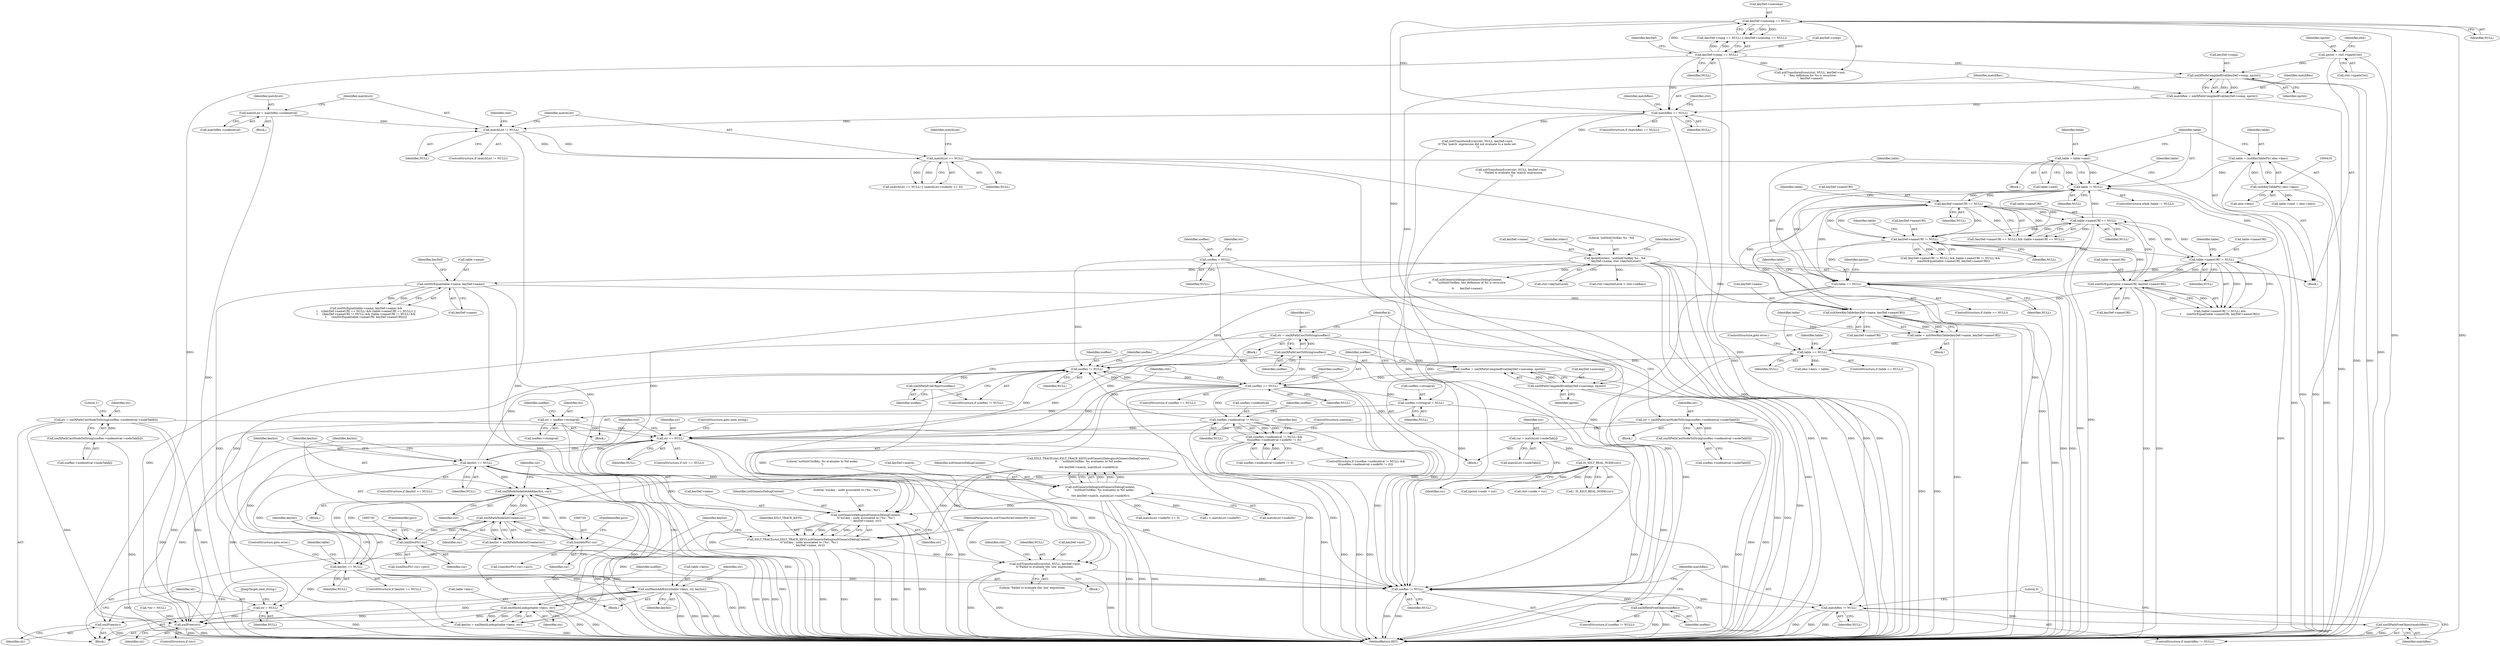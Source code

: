 digraph "0_Chrome_96dbafe288dbe2f0cc45fa3c39daf6d0c37acbab_17@pointer" {
"1000643" [label="(Call,str = xmlXPathCastToString(useRes))"];
"1000645" [label="(Call,xmlXPathCastToString(useRes))"];
"1000560" [label="(Call,useRes == NULL)"];
"1000552" [label="(Call,useRes = xmlXPathCompiledEval(keyDef->usecomp, xpctxt))"];
"1000554" [label="(Call,xmlXPathCompiledEval(keyDef->usecomp, xpctxt))"];
"1000166" [label="(Call,keyDef->usecomp == NULL)"];
"1000161" [label="(Call,keyDef->comp == NULL)"];
"1000316" [label="(Call,xmlXPathCompiledEval(keyDef->comp, xpctxt))"];
"1000214" [label="(Call,xpctxt = ctxt->xpathCtxt)"];
"1000547" [label="(Call,useRes != NULL)"];
"1000132" [label="(Call,useRes = NULL)"];
"1000676" [label="(Call,keylist == NULL)"];
"1000668" [label="(Call,keylist = xmlHashLookup(table->keys, str))"];
"1000670" [label="(Call,xmlHashLookup(table->keys, str))"];
"1000689" [label="(Call,xmlHashAddEntry(table->keys, str, keylist))"];
"1000685" [label="(Call,keylist == NULL)"];
"1000680" [label="(Call,keylist = xmlXPathNodeSetCreate(cur))"];
"1000682" [label="(Call,xmlXPathNodeSetCreate(cur))"];
"1000697" [label="(Call,xmlXPathNodeSetAdd(keylist, cur))"];
"1000719" [label="(Call,(xmlAttrPtr) cur)"];
"1000729" [label="(Call,(xmlDocPtr) cur)"];
"1000533" [label="(Call,IS_XSLT_REAL_NODE(cur))"];
"1000524" [label="(Call,cur = matchList->nodeTab[i])"];
"1000661" [label="(Call,xsltGenericDebug(xsltGenericDebugContext,\n\t\t\"xsl:key : node associated to ('%s', '%s')\n\", keyDef->name, str))"];
"1000369" [label="(Call,xsltGenericDebug(xsltGenericDebugContext,\n\t\t     \"xsltInitCtxtKey: %s evaluates to %d nodes\n\",\n\t\t\t\t keyDef->match, matchList->nodeNr))"];
"1000478" [label="(Call,xsltNewKeyTable(keyDef->name, keyDef->nameURI))"];
"1000150" [label="(Call,fprintf(stderr, \"xsltInitCtxtKey %s : %d\n\", keyDef->name, ctxt->keyInitLevel))"];
"1000427" [label="(Call,xmlStrEqual(table->name, keyDef->name))"];
"1000436" [label="(Call,keyDef->nameURI == NULL)"];
"1000458" [label="(Call,xmlStrEqual(table->nameURI, keyDef->nameURI))"];
"1000453" [label="(Call,table->nameURI != NULL)"];
"1000441" [label="(Call,table->nameURI == NULL)"];
"1000447" [label="(Call,keyDef->nameURI != NULL)"];
"1000421" [label="(Call,table != NULL)"];
"1000466" [label="(Call,table = table->next)"];
"1000413" [label="(Call,table = (xsltKeyTablePtr) idoc->keys)"];
"1000415" [label="(Call,(xsltKeyTablePtr) idoc->keys)"];
"1000404" [label="(Call,matchList == NULL)"];
"1000363" [label="(Call,matchList != NULL)"];
"1000357" [label="(Call,matchList = matchRes->nodesetval)"];
"1000322" [label="(Call,matchRes == NULL)"];
"1000314" [label="(Call,matchRes = xmlXPathCompiledEval(keyDef->comp, xpctxt))"];
"1000654" [label="(Call,str == NULL)"];
"1000606" [label="(Call,str = xmlXPathCastNodeToString(useRes->nodesetval->nodeTab[0]))"];
"1000608" [label="(Call,xmlXPathCastNodeToString(useRes->nodesetval->nodeTab[0]))"];
"1000750" [label="(Call,str = xmlXPathCastNodeToString(useRes->nodesetval->nodeTab[k]))"];
"1000752" [label="(Call,xmlXPathCastNodeToString(useRes->nodesetval->nodeTab[k]))"];
"1000631" [label="(Call,str = useRes->stringval)"];
"1000636" [label="(Call,useRes->stringval = NULL)"];
"1000643" [label="(Call,str = xmlXPathCastToString(useRes))"];
"1000586" [label="(Call,useRes->nodesetval != NULL)"];
"1000486" [label="(Call,table == NULL)"];
"1000476" [label="(Call,table = xsltNewKeyTable(keyDef->name, keyDef->nameURI))"];
"1000472" [label="(Call,table == NULL)"];
"1000550" [label="(Call,xmlXPathFreeObject(useRes))"];
"1000564" [label="(Call,xsltTransformError(ctxt, NULL, keyDef->inst,\n\t\t\"Failed to evaluate the 'use' expression.\n\"))"];
"1000811" [label="(Call,useRes != NULL)"];
"1000814" [label="(Call,xmlXPathFreeObject(useRes))"];
"1000817" [label="(Call,matchRes != NULL)"];
"1000820" [label="(Call,xmlXPathFreeObject(matchRes))"];
"1000585" [label="(Call,(useRes->nodesetval != NULL) &&\n\t\t(useRes->nodesetval->nodeNr != 0))"];
"1000808" [label="(Call,xmlFree(str))"];
"1000658" [label="(Call,XSLT_TRACE(ctxt,XSLT_TRACE_KEYS,xsltGenericDebug(xsltGenericDebugContext,\n\t\t\"xsl:key : node associated to ('%s', '%s')\n\", keyDef->name, str)))"];
"1000737" [label="(Call,xmlFree(str))"];
"1000739" [label="(Call,str = NULL)"];
"1000680" [label="(Call,keylist = xmlXPathNodeSetCreate(cur))"];
"1000426" [label="(Call,xmlStrEqual(table->name, keyDef->name) &&\n\t    (((keyDef->nameURI == NULL) && (table->nameURI == NULL)) ||\n\t     ((keyDef->nameURI != NULL) && (table->nameURI != NULL) &&\n\t      (xmlStrEqual(table->nameURI, keyDef->nameURI)))))"];
"1000443" [label="(Identifier,table)"];
"1000167" [label="(Call,keyDef->usecomp)"];
"1000436" [label="(Call,keyDef->nameURI == NULL)"];
"1000486" [label="(Call,table == NULL)"];
"1000658" [label="(Call,XSLT_TRACE(ctxt,XSLT_TRACE_KEYS,xsltGenericDebug(xsltGenericDebugContext,\n\t\t\"xsl:key : node associated to ('%s', '%s')\n\", keyDef->name, str)))"];
"1000632" [label="(Identifier,str)"];
"1000812" [label="(Identifier,useRes)"];
"1000584" [label="(ControlStructure,if ((useRes->nodesetval != NULL) &&\n\t\t(useRes->nodesetval->nodeNr != 0)))"];
"1000115" [label="(MethodParameterIn,xsltTransformContextPtr ctxt)"];
"1000631" [label="(Call,str = useRes->stringval)"];
"1000489" [label="(ControlStructure,goto error;)"];
"1000453" [label="(Call,table->nameURI != NULL)"];
"1000740" [label="(Identifier,str)"];
"1000636" [label="(Call,useRes->stringval = NULL)"];
"1000808" [label="(Call,xmlFree(str))"];
"1000570" [label="(Literal,\"Failed to evaluate the 'use' expression.\n\")"];
"1000487" [label="(Identifier,table)"];
"1000741" [label="(Identifier,NULL)"];
"1000655" [label="(Identifier,str)"];
"1000317" [label="(Call,keyDef->comp)"];
"1000532" [label="(Call,! IS_XSLT_REAL_NODE(cur))"];
"1000811" [label="(Call,useRes != NULL)"];
"1000657" [label="(ControlStructure,goto next_string;)"];
"1000738" [label="(Identifier,str)"];
"1000580" [label="(Identifier,useRes)"];
"1000742" [label="(JumpTarget,next_string:)"];
"1000427" [label="(Call,xmlStrEqual(table->name, keyDef->name))"];
"1000587" [label="(Call,useRes->nodesetval)"];
"1000656" [label="(Identifier,NULL)"];
"1000640" [label="(Identifier,NULL)"];
"1000136" [label="(Call,*str = NULL)"];
"1000357" [label="(Call,matchList = matchRes->nodesetval)"];
"1000152" [label="(Literal,\"xsltInitCtxtKey %s : %d\n\")"];
"1000490" [label="(Call,table->next = idoc->keys)"];
"1000562" [label="(Identifier,NULL)"];
"1000447" [label="(Call,keyDef->nameURI != NULL)"];
"1000160" [label="(Call,(keyDef->comp == NULL) || (keyDef->usecomp == NULL))"];
"1000586" [label="(Call,useRes->nodesetval != NULL)"];
"1000162" [label="(Call,keyDef->comp)"];
"1000646" [label="(Identifier,useRes)"];
"1000375" [label="(Call,matchList->nodeNr)"];
"1000133" [label="(Identifier,useRes)"];
"1000475" [label="(Block,)"];
"1000818" [label="(Identifier,matchRes)"];
"1000702" [label="(Identifier,cur)"];
"1000550" [label="(Call,xmlXPathFreeObject(useRes))"];
"1000358" [label="(Identifier,matchList)"];
"1000547" [label="(Call,useRes != NULL)"];
"1000687" [label="(Identifier,NULL)"];
"1000585" [label="(Call,(useRes->nodesetval != NULL) &&\n\t\t(useRes->nodesetval->nodeNr != 0))"];
"1000353" [label="(Identifier,matchRes)"];
"1000654" [label="(Call,str == NULL)"];
"1000407" [label="(Call,matchList->nodeNr <= 0)"];
"1000816" [label="(ControlStructure,if (matchRes != NULL))"];
"1000573" [label="(Identifier,ctxt)"];
"1000435" [label="(Call,(keyDef->nameURI == NULL) && (table->nameURI == NULL))"];
"1000504" [label="(Identifier,xpctxt)"];
"1000559" [label="(ControlStructure,if (useRes == NULL))"];
"1000438" [label="(Identifier,keyDef)"];
"1000644" [label="(Identifier,str)"];
"1000552" [label="(Call,useRes = xmlXPathCompiledEval(keyDef->usecomp, xpctxt))"];
"1000165" [label="(Identifier,NULL)"];
"1000356" [label="(Block,)"];
"1000821" [label="(Identifier,matchRes)"];
"1000366" [label="(Call,XSLT_TRACE(ctxt,XSLT_TRACE_KEYS,xsltGenericDebug(xsltGenericDebugContext,\n\t\t     \"xsltInitCtxtKey: %s evaluates to %d nodes\n\",\n\t\t\t\t keyDef->match, matchList->nodeNr)))"];
"1000722" [label="(FieldIdentifier,psvi)"];
"1000460" [label="(Identifier,table)"];
"1000415" [label="(Call,(xsltKeyTablePtr) idoc->keys)"];
"1000405" [label="(Identifier,matchList)"];
"1000685" [label="(Call,keylist == NULL)"];
"1000637" [label="(Call,useRes->stringval)"];
"1000750" [label="(Call,str = xmlXPathCastNodeToString(useRes->nodesetval->nodeTab[k]))"];
"1000564" [label="(Call,xsltTransformError(ctxt, NULL, keyDef->inst,\n\t\t\"Failed to evaluate the 'use' expression.\n\"))"];
"1000440" [label="(Identifier,NULL)"];
"1000118" [label="(Block,)"];
"1000609" [label="(Call,useRes->nodesetval->nodeTab[0])"];
"1000819" [label="(Identifier,NULL)"];
"1000163" [label="(Identifier,keyDef)"];
"1000598" [label="(Block,)"];
"1000824" [label="(MethodReturn,RET)"];
"1000546" [label="(ControlStructure,if (useRes != NULL))"];
"1000682" [label="(Call,xmlXPathNodeSetCreate(cur))"];
"1000371" [label="(Literal,\"xsltInitCtxtKey: %s evaluates to %d nodes\n\")"];
"1000186" [label="(Call,xsltGenericDebug(xsltGenericDebugContext,\n\t\t       \"xsltInitCtxtKey: key definition of %s is recursive\n\",\n\t\t       keyDef->name))"];
"1000458" [label="(Call,xmlStrEqual(table->nameURI, keyDef->nameURI))"];
"1000132" [label="(Call,useRes = NULL)"];
"1000690" [label="(Call,table->keys)"];
"1000814" [label="(Call,xmlXPathFreeObject(useRes))"];
"1000732" [label="(FieldIdentifier,psvi)"];
"1000813" [label="(Identifier,NULL)"];
"1000563" [label="(Block,)"];
"1000445" [label="(Identifier,NULL)"];
"1000669" [label="(Identifier,keylist)"];
"1000642" [label="(Block,)"];
"1000524" [label="(Call,cur = matchList->nodeTab[i])"];
"1000421" [label="(Call,table != NULL)"];
"1000645" [label="(Call,xmlXPathCastToString(useRes))"];
"1000455" [label="(Identifier,table)"];
"1000451" [label="(Identifier,NULL)"];
"1000468" [label="(Call,table->next)"];
"1000699" [label="(Identifier,cur)"];
"1000729" [label="(Call,(xmlDocPtr) cur)"];
"1000698" [label="(Identifier,keylist)"];
"1000215" [label="(Identifier,xpctxt)"];
"1000459" [label="(Call,table->nameURI)"];
"1000467" [label="(Identifier,table)"];
"1000214" [label="(Call,xpctxt = ctxt->xpathCtxt)"];
"1000170" [label="(Identifier,NULL)"];
"1000737" [label="(Call,xmlFree(str))"];
"1000424" [label="(Block,)"];
"1000315" [label="(Identifier,matchRes)"];
"1000694" [label="(Identifier,keylist)"];
"1000752" [label="(Call,xmlXPathCastNodeToString(useRes->nodesetval->nodeTab[k]))"];
"1000751" [label="(Identifier,str)"];
"1000548" [label="(Identifier,useRes)"];
"1000718" [label="(Call,((xmlAttrPtr) cur)->psvi)"];
"1000429" [label="(Identifier,table)"];
"1000675" [label="(ControlStructure,if (keylist == NULL))"];
"1000681" [label="(Identifier,keylist)"];
"1000561" [label="(Identifier,useRes)"];
"1000156" [label="(Call,ctxt->keyInitLevel)"];
"1000553" [label="(Identifier,useRes)"];
"1000728" [label="(Call,((xmlDocPtr) cur)->psvi)"];
"1000661" [label="(Call,xsltGenericDebug(xsltGenericDebugContext,\n\t\t\"xsl:key : node associated to ('%s', '%s')\n\", keyDef->name, str))"];
"1000428" [label="(Call,table->name)"];
"1000534" [label="(Identifier,cur)"];
"1000638" [label="(Identifier,useRes)"];
"1000417" [label="(Call,idoc->keys)"];
"1000662" [label="(Identifier,xsltGenericDebugContext)"];
"1000809" [label="(Identifier,str)"];
"1000473" [label="(Identifier,table)"];
"1000442" [label="(Call,table->nameURI)"];
"1000565" [label="(Identifier,ctxt)"];
"1000431" [label="(Call,keyDef->name)"];
"1000369" [label="(Call,xsltGenericDebug(xsltGenericDebugContext,\n\t\t     \"xsltInitCtxtKey: %s evaluates to %d nodes\n\",\n\t\t\t\t keyDef->match, matchList->nodeNr))"];
"1000134" [label="(Identifier,NULL)"];
"1000693" [label="(Identifier,str)"];
"1000516" [label="(Call,i < matchList->nodeNr)"];
"1000591" [label="(Call,useRes->nodesetval->nodeNr != 0)"];
"1000739" [label="(Call,str = NULL)"];
"1000321" [label="(ControlStructure,if (matchRes == NULL))"];
"1000479" [label="(Call,keyDef->name)"];
"1000324" [label="(Identifier,NULL)"];
"1000668" [label="(Call,keylist = xmlHashLookup(table->keys, str))"];
"1000457" [label="(Identifier,NULL)"];
"1000323" [label="(Identifier,matchRes)"];
"1000820" [label="(Call,xmlXPathFreeObject(matchRes))"];
"1000677" [label="(Identifier,keylist)"];
"1000679" [label="(Block,)"];
"1000560" [label="(Call,useRes == NULL)"];
"1000688" [label="(ControlStructure,goto error;)"];
"1000389" [label="(Call,xsltTransformError(ctxt, NULL, keyDef->inst,\n\t\t\"The 'match' expression did not evaluate to a node set.\n\"))"];
"1000485" [label="(ControlStructure,if (table == NULL))"];
"1000462" [label="(Call,keyDef->nameURI)"];
"1000653" [label="(ControlStructure,if (str == NULL))"];
"1000314" [label="(Call,matchRes = xmlXPathCompiledEval(keyDef->comp, xpctxt))"];
"1000731" [label="(Identifier,cur)"];
"1000558" [label="(Identifier,xpctxt)"];
"1000541" [label="(Call,xpctxt->node = cur)"];
"1000437" [label="(Call,keyDef->nameURI)"];
"1000683" [label="(Identifier,cur)"];
"1000422" [label="(Identifier,table)"];
"1000168" [label="(Identifier,keyDef)"];
"1000652" [label="(Block,)"];
"1000691" [label="(Identifier,table)"];
"1000372" [label="(Call,keyDef->match)"];
"1000322" [label="(Call,matchRes == NULL)"];
"1000633" [label="(Call,useRes->stringval)"];
"1000719" [label="(Call,(xmlAttrPtr) cur)"];
"1000335" [label="(Call,xsltTransformError(ctxt, NULL, keyDef->inst,\n\t    \"Failed to evaluate the 'match' expression.\n\"))"];
"1000192" [label="(Call,xsltTransformError(ctxt, NULL, keyDef->inst,\n\t    \"Key definition for %s is recursive\n\", keyDef->name))"];
"1000471" [label="(ControlStructure,if (table == NULL))"];
"1000721" [label="(Identifier,cur)"];
"1000216" [label="(Call,ctxt->xpathCtxt)"];
"1000150" [label="(Call,fprintf(stderr, \"xsltInitCtxtKey %s : %d\n\", keyDef->name, ctxt->keyInitLevel))"];
"1000678" [label="(Identifier,NULL)"];
"1000689" [label="(Call,xmlHashAddEntry(table->keys, str, keylist))"];
"1000316" [label="(Call,xmlXPathCompiledEval(keyDef->comp, xpctxt))"];
"1000327" [label="(Identifier,ctxt)"];
"1000607" [label="(Identifier,str)"];
"1000409" [label="(Identifier,matchList)"];
"1000420" [label="(ControlStructure,while (table != NULL))"];
"1000526" [label="(Call,matchList->nodeTab[i])"];
"1000606" [label="(Call,str = xmlXPathCastNodeToString(useRes->nodesetval->nodeTab[0]))"];
"1000648" [label="(Identifier,k)"];
"1000671" [label="(Call,table->keys)"];
"1000630" [label="(Block,)"];
"1000472" [label="(Call,table == NULL)"];
"1000446" [label="(Call,(keyDef->nameURI != NULL) && (table->nameURI != NULL) &&\n\t      (xmlStrEqual(table->nameURI, keyDef->nameURI)))"];
"1000697" [label="(Call,xmlXPathNodeSetAdd(keylist, cur))"];
"1000474" [label="(Identifier,NULL)"];
"1000175" [label="(Call,ctxt->keyInitLevel > ctxt->nbKeys)"];
"1000659" [label="(Identifier,ctxt)"];
"1000482" [label="(Call,keyDef->nameURI)"];
"1000466" [label="(Call,table = table->next)"];
"1000406" [label="(Identifier,NULL)"];
"1000365" [label="(Identifier,NULL)"];
"1000153" [label="(Call,keyDef->name)"];
"1000533" [label="(Call,IS_XSLT_REAL_NODE(cur))"];
"1000221" [label="(Identifier,idoc)"];
"1000549" [label="(Identifier,NULL)"];
"1000414" [label="(Identifier,table)"];
"1000492" [label="(Identifier,table)"];
"1000161" [label="(Call,keyDef->comp == NULL)"];
"1000594" [label="(Identifier,useRes)"];
"1000523" [label="(Block,)"];
"1000696" [label="(Block,)"];
"1000810" [label="(ControlStructure,if (useRes != NULL))"];
"1000600" [label="(Identifier,len)"];
"1000370" [label="(Identifier,xsltGenericDebugContext)"];
"1000590" [label="(Identifier,NULL)"];
"1000670" [label="(Call,xmlHashLookup(table->keys, str))"];
"1000667" [label="(Identifier,str)"];
"1000476" [label="(Call,table = xsltNewKeyTable(keyDef->name, keyDef->nameURI))"];
"1000477" [label="(Identifier,table)"];
"1000674" [label="(Identifier,str)"];
"1000413" [label="(Call,table = (xsltKeyTablePtr) idoc->keys)"];
"1000676" [label="(Call,keylist == NULL)"];
"1000137" [label="(Identifier,str)"];
"1000663" [label="(Literal,\"xsl:key : node associated to ('%s', '%s')\n\")"];
"1000651" [label="(Literal,1)"];
"1000441" [label="(Call,table->nameURI == NULL)"];
"1000806" [label="(ControlStructure,if (str))"];
"1000423" [label="(Identifier,NULL)"];
"1000404" [label="(Call,matchList == NULL)"];
"1000608" [label="(Call,xmlXPathCastNodeToString(useRes->nodesetval->nodeTab[0]))"];
"1000454" [label="(Call,table->nameURI)"];
"1000166" [label="(Call,keyDef->usecomp == NULL)"];
"1000551" [label="(Identifier,useRes)"];
"1000536" [label="(Call,ctxt->node = cur)"];
"1000151" [label="(Identifier,stderr)"];
"1000664" [label="(Call,keyDef->name)"];
"1000566" [label="(Identifier,NULL)"];
"1000367" [label="(Identifier,ctxt)"];
"1000567" [label="(Call,keyDef->inst)"];
"1000488" [label="(Identifier,NULL)"];
"1000643" [label="(Call,str = xmlXPathCastToString(useRes))"];
"1000497" [label="(Call,idoc->keys = table)"];
"1000448" [label="(Call,keyDef->nameURI)"];
"1000618" [label="(ControlStructure,continue;)"];
"1000815" [label="(Identifier,useRes)"];
"1000452" [label="(Call,(table->nameURI != NULL) &&\n\t      (xmlStrEqual(table->nameURI, keyDef->nameURI)))"];
"1000403" [label="(Call,(matchList == NULL) || (matchList->nodeNr <= 0))"];
"1000364" [label="(Identifier,matchList)"];
"1000320" [label="(Identifier,xpctxt)"];
"1000478" [label="(Call,xsltNewKeyTable(keyDef->name, keyDef->nameURI))"];
"1000686" [label="(Identifier,keylist)"];
"1000753" [label="(Call,useRes->nodesetval->nodeTab[k])"];
"1000525" [label="(Identifier,cur)"];
"1000362" [label="(ControlStructure,if (matchList != NULL))"];
"1000359" [label="(Call,matchRes->nodesetval)"];
"1000817" [label="(Call,matchRes != NULL)"];
"1000823" [label="(Literal,0)"];
"1000555" [label="(Call,keyDef->usecomp)"];
"1000363" [label="(Call,matchList != NULL)"];
"1000660" [label="(Identifier,XSLT_TRACE_KEYS)"];
"1000684" [label="(ControlStructure,if (keylist == NULL))"];
"1000554" [label="(Call,xmlXPathCompiledEval(keyDef->usecomp, xpctxt))"];
"1000643" -> "1000642"  [label="AST: "];
"1000643" -> "1000645"  [label="CFG: "];
"1000644" -> "1000643"  [label="AST: "];
"1000645" -> "1000643"  [label="AST: "];
"1000648" -> "1000643"  [label="CFG: "];
"1000643" -> "1000824"  [label="DDG: "];
"1000643" -> "1000824"  [label="DDG: "];
"1000645" -> "1000643"  [label="DDG: "];
"1000643" -> "1000654"  [label="DDG: "];
"1000643" -> "1000808"  [label="DDG: "];
"1000645" -> "1000646"  [label="CFG: "];
"1000646" -> "1000645"  [label="AST: "];
"1000645" -> "1000547"  [label="DDG: "];
"1000560" -> "1000645"  [label="DDG: "];
"1000645" -> "1000811"  [label="DDG: "];
"1000560" -> "1000559"  [label="AST: "];
"1000560" -> "1000562"  [label="CFG: "];
"1000561" -> "1000560"  [label="AST: "];
"1000562" -> "1000560"  [label="AST: "];
"1000565" -> "1000560"  [label="CFG: "];
"1000580" -> "1000560"  [label="CFG: "];
"1000560" -> "1000824"  [label="DDG: "];
"1000560" -> "1000547"  [label="DDG: "];
"1000560" -> "1000547"  [label="DDG: "];
"1000552" -> "1000560"  [label="DDG: "];
"1000547" -> "1000560"  [label="DDG: "];
"1000560" -> "1000564"  [label="DDG: "];
"1000560" -> "1000586"  [label="DDG: "];
"1000560" -> "1000636"  [label="DDG: "];
"1000560" -> "1000654"  [label="DDG: "];
"1000560" -> "1000811"  [label="DDG: "];
"1000560" -> "1000811"  [label="DDG: "];
"1000552" -> "1000523"  [label="AST: "];
"1000552" -> "1000554"  [label="CFG: "];
"1000553" -> "1000552"  [label="AST: "];
"1000554" -> "1000552"  [label="AST: "];
"1000561" -> "1000552"  [label="CFG: "];
"1000552" -> "1000824"  [label="DDG: "];
"1000554" -> "1000552"  [label="DDG: "];
"1000554" -> "1000552"  [label="DDG: "];
"1000554" -> "1000558"  [label="CFG: "];
"1000555" -> "1000554"  [label="AST: "];
"1000558" -> "1000554"  [label="AST: "];
"1000554" -> "1000824"  [label="DDG: "];
"1000554" -> "1000824"  [label="DDG: "];
"1000166" -> "1000554"  [label="DDG: "];
"1000316" -> "1000554"  [label="DDG: "];
"1000166" -> "1000160"  [label="AST: "];
"1000166" -> "1000170"  [label="CFG: "];
"1000167" -> "1000166"  [label="AST: "];
"1000170" -> "1000166"  [label="AST: "];
"1000160" -> "1000166"  [label="CFG: "];
"1000166" -> "1000824"  [label="DDG: "];
"1000166" -> "1000824"  [label="DDG: "];
"1000166" -> "1000160"  [label="DDG: "];
"1000166" -> "1000160"  [label="DDG: "];
"1000161" -> "1000166"  [label="DDG: "];
"1000166" -> "1000192"  [label="DDG: "];
"1000166" -> "1000322"  [label="DDG: "];
"1000161" -> "1000160"  [label="AST: "];
"1000161" -> "1000165"  [label="CFG: "];
"1000162" -> "1000161"  [label="AST: "];
"1000165" -> "1000161"  [label="AST: "];
"1000168" -> "1000161"  [label="CFG: "];
"1000160" -> "1000161"  [label="CFG: "];
"1000161" -> "1000824"  [label="DDG: "];
"1000161" -> "1000824"  [label="DDG: "];
"1000161" -> "1000160"  [label="DDG: "];
"1000161" -> "1000160"  [label="DDG: "];
"1000161" -> "1000192"  [label="DDG: "];
"1000161" -> "1000316"  [label="DDG: "];
"1000161" -> "1000322"  [label="DDG: "];
"1000316" -> "1000314"  [label="AST: "];
"1000316" -> "1000320"  [label="CFG: "];
"1000317" -> "1000316"  [label="AST: "];
"1000320" -> "1000316"  [label="AST: "];
"1000314" -> "1000316"  [label="CFG: "];
"1000316" -> "1000824"  [label="DDG: "];
"1000316" -> "1000824"  [label="DDG: "];
"1000316" -> "1000314"  [label="DDG: "];
"1000316" -> "1000314"  [label="DDG: "];
"1000214" -> "1000316"  [label="DDG: "];
"1000214" -> "1000118"  [label="AST: "];
"1000214" -> "1000216"  [label="CFG: "];
"1000215" -> "1000214"  [label="AST: "];
"1000216" -> "1000214"  [label="AST: "];
"1000221" -> "1000214"  [label="CFG: "];
"1000214" -> "1000824"  [label="DDG: "];
"1000547" -> "1000546"  [label="AST: "];
"1000547" -> "1000549"  [label="CFG: "];
"1000548" -> "1000547"  [label="AST: "];
"1000549" -> "1000547"  [label="AST: "];
"1000551" -> "1000547"  [label="CFG: "];
"1000553" -> "1000547"  [label="CFG: "];
"1000132" -> "1000547"  [label="DDG: "];
"1000676" -> "1000547"  [label="DDG: "];
"1000654" -> "1000547"  [label="DDG: "];
"1000586" -> "1000547"  [label="DDG: "];
"1000486" -> "1000547"  [label="DDG: "];
"1000472" -> "1000547"  [label="DDG: "];
"1000685" -> "1000547"  [label="DDG: "];
"1000547" -> "1000550"  [label="DDG: "];
"1000132" -> "1000118"  [label="AST: "];
"1000132" -> "1000134"  [label="CFG: "];
"1000133" -> "1000132"  [label="AST: "];
"1000134" -> "1000132"  [label="AST: "];
"1000137" -> "1000132"  [label="CFG: "];
"1000132" -> "1000824"  [label="DDG: "];
"1000132" -> "1000811"  [label="DDG: "];
"1000676" -> "1000675"  [label="AST: "];
"1000676" -> "1000678"  [label="CFG: "];
"1000677" -> "1000676"  [label="AST: "];
"1000678" -> "1000676"  [label="AST: "];
"1000681" -> "1000676"  [label="CFG: "];
"1000698" -> "1000676"  [label="CFG: "];
"1000676" -> "1000824"  [label="DDG: "];
"1000676" -> "1000654"  [label="DDG: "];
"1000668" -> "1000676"  [label="DDG: "];
"1000654" -> "1000676"  [label="DDG: "];
"1000676" -> "1000685"  [label="DDG: "];
"1000676" -> "1000697"  [label="DDG: "];
"1000676" -> "1000739"  [label="DDG: "];
"1000676" -> "1000811"  [label="DDG: "];
"1000668" -> "1000652"  [label="AST: "];
"1000668" -> "1000670"  [label="CFG: "];
"1000669" -> "1000668"  [label="AST: "];
"1000670" -> "1000668"  [label="AST: "];
"1000677" -> "1000668"  [label="CFG: "];
"1000668" -> "1000824"  [label="DDG: "];
"1000670" -> "1000668"  [label="DDG: "];
"1000670" -> "1000668"  [label="DDG: "];
"1000670" -> "1000674"  [label="CFG: "];
"1000671" -> "1000670"  [label="AST: "];
"1000674" -> "1000670"  [label="AST: "];
"1000670" -> "1000824"  [label="DDG: "];
"1000670" -> "1000824"  [label="DDG: "];
"1000689" -> "1000670"  [label="DDG: "];
"1000661" -> "1000670"  [label="DDG: "];
"1000670" -> "1000689"  [label="DDG: "];
"1000670" -> "1000689"  [label="DDG: "];
"1000670" -> "1000737"  [label="DDG: "];
"1000670" -> "1000808"  [label="DDG: "];
"1000689" -> "1000679"  [label="AST: "];
"1000689" -> "1000694"  [label="CFG: "];
"1000690" -> "1000689"  [label="AST: "];
"1000693" -> "1000689"  [label="AST: "];
"1000694" -> "1000689"  [label="AST: "];
"1000702" -> "1000689"  [label="CFG: "];
"1000689" -> "1000824"  [label="DDG: "];
"1000689" -> "1000824"  [label="DDG: "];
"1000689" -> "1000824"  [label="DDG: "];
"1000689" -> "1000824"  [label="DDG: "];
"1000685" -> "1000689"  [label="DDG: "];
"1000689" -> "1000737"  [label="DDG: "];
"1000689" -> "1000808"  [label="DDG: "];
"1000685" -> "1000684"  [label="AST: "];
"1000685" -> "1000687"  [label="CFG: "];
"1000686" -> "1000685"  [label="AST: "];
"1000687" -> "1000685"  [label="AST: "];
"1000688" -> "1000685"  [label="CFG: "];
"1000691" -> "1000685"  [label="CFG: "];
"1000685" -> "1000824"  [label="DDG: "];
"1000685" -> "1000824"  [label="DDG: "];
"1000685" -> "1000654"  [label="DDG: "];
"1000680" -> "1000685"  [label="DDG: "];
"1000685" -> "1000739"  [label="DDG: "];
"1000685" -> "1000811"  [label="DDG: "];
"1000680" -> "1000679"  [label="AST: "];
"1000680" -> "1000682"  [label="CFG: "];
"1000681" -> "1000680"  [label="AST: "];
"1000682" -> "1000680"  [label="AST: "];
"1000686" -> "1000680"  [label="CFG: "];
"1000680" -> "1000824"  [label="DDG: "];
"1000682" -> "1000680"  [label="DDG: "];
"1000682" -> "1000683"  [label="CFG: "];
"1000683" -> "1000682"  [label="AST: "];
"1000682" -> "1000824"  [label="DDG: "];
"1000697" -> "1000682"  [label="DDG: "];
"1000719" -> "1000682"  [label="DDG: "];
"1000729" -> "1000682"  [label="DDG: "];
"1000533" -> "1000682"  [label="DDG: "];
"1000682" -> "1000697"  [label="DDG: "];
"1000682" -> "1000719"  [label="DDG: "];
"1000682" -> "1000729"  [label="DDG: "];
"1000697" -> "1000696"  [label="AST: "];
"1000697" -> "1000699"  [label="CFG: "];
"1000698" -> "1000697"  [label="AST: "];
"1000699" -> "1000697"  [label="AST: "];
"1000702" -> "1000697"  [label="CFG: "];
"1000697" -> "1000824"  [label="DDG: "];
"1000697" -> "1000824"  [label="DDG: "];
"1000697" -> "1000824"  [label="DDG: "];
"1000719" -> "1000697"  [label="DDG: "];
"1000729" -> "1000697"  [label="DDG: "];
"1000533" -> "1000697"  [label="DDG: "];
"1000697" -> "1000719"  [label="DDG: "];
"1000697" -> "1000729"  [label="DDG: "];
"1000719" -> "1000718"  [label="AST: "];
"1000719" -> "1000721"  [label="CFG: "];
"1000720" -> "1000719"  [label="AST: "];
"1000721" -> "1000719"  [label="AST: "];
"1000722" -> "1000719"  [label="CFG: "];
"1000719" -> "1000824"  [label="DDG: "];
"1000729" -> "1000728"  [label="AST: "];
"1000729" -> "1000731"  [label="CFG: "];
"1000730" -> "1000729"  [label="AST: "];
"1000731" -> "1000729"  [label="AST: "];
"1000732" -> "1000729"  [label="CFG: "];
"1000729" -> "1000824"  [label="DDG: "];
"1000533" -> "1000532"  [label="AST: "];
"1000533" -> "1000534"  [label="CFG: "];
"1000534" -> "1000533"  [label="AST: "];
"1000532" -> "1000533"  [label="CFG: "];
"1000533" -> "1000824"  [label="DDG: "];
"1000533" -> "1000532"  [label="DDG: "];
"1000524" -> "1000533"  [label="DDG: "];
"1000533" -> "1000536"  [label="DDG: "];
"1000533" -> "1000541"  [label="DDG: "];
"1000524" -> "1000523"  [label="AST: "];
"1000524" -> "1000526"  [label="CFG: "];
"1000525" -> "1000524"  [label="AST: "];
"1000526" -> "1000524"  [label="AST: "];
"1000534" -> "1000524"  [label="CFG: "];
"1000524" -> "1000824"  [label="DDG: "];
"1000661" -> "1000658"  [label="AST: "];
"1000661" -> "1000667"  [label="CFG: "];
"1000662" -> "1000661"  [label="AST: "];
"1000663" -> "1000661"  [label="AST: "];
"1000664" -> "1000661"  [label="AST: "];
"1000667" -> "1000661"  [label="AST: "];
"1000658" -> "1000661"  [label="CFG: "];
"1000661" -> "1000824"  [label="DDG: "];
"1000661" -> "1000824"  [label="DDG: "];
"1000661" -> "1000658"  [label="DDG: "];
"1000661" -> "1000658"  [label="DDG: "];
"1000661" -> "1000658"  [label="DDG: "];
"1000661" -> "1000658"  [label="DDG: "];
"1000369" -> "1000661"  [label="DDG: "];
"1000478" -> "1000661"  [label="DDG: "];
"1000150" -> "1000661"  [label="DDG: "];
"1000427" -> "1000661"  [label="DDG: "];
"1000654" -> "1000661"  [label="DDG: "];
"1000369" -> "1000366"  [label="AST: "];
"1000369" -> "1000375"  [label="CFG: "];
"1000370" -> "1000369"  [label="AST: "];
"1000371" -> "1000369"  [label="AST: "];
"1000372" -> "1000369"  [label="AST: "];
"1000375" -> "1000369"  [label="AST: "];
"1000366" -> "1000369"  [label="CFG: "];
"1000369" -> "1000824"  [label="DDG: "];
"1000369" -> "1000824"  [label="DDG: "];
"1000369" -> "1000824"  [label="DDG: "];
"1000369" -> "1000366"  [label="DDG: "];
"1000369" -> "1000366"  [label="DDG: "];
"1000369" -> "1000366"  [label="DDG: "];
"1000369" -> "1000366"  [label="DDG: "];
"1000369" -> "1000407"  [label="DDG: "];
"1000369" -> "1000516"  [label="DDG: "];
"1000478" -> "1000476"  [label="AST: "];
"1000478" -> "1000482"  [label="CFG: "];
"1000479" -> "1000478"  [label="AST: "];
"1000482" -> "1000478"  [label="AST: "];
"1000476" -> "1000478"  [label="CFG: "];
"1000478" -> "1000824"  [label="DDG: "];
"1000478" -> "1000824"  [label="DDG: "];
"1000478" -> "1000476"  [label="DDG: "];
"1000478" -> "1000476"  [label="DDG: "];
"1000150" -> "1000478"  [label="DDG: "];
"1000427" -> "1000478"  [label="DDG: "];
"1000436" -> "1000478"  [label="DDG: "];
"1000458" -> "1000478"  [label="DDG: "];
"1000447" -> "1000478"  [label="DDG: "];
"1000150" -> "1000118"  [label="AST: "];
"1000150" -> "1000156"  [label="CFG: "];
"1000151" -> "1000150"  [label="AST: "];
"1000152" -> "1000150"  [label="AST: "];
"1000153" -> "1000150"  [label="AST: "];
"1000156" -> "1000150"  [label="AST: "];
"1000163" -> "1000150"  [label="CFG: "];
"1000150" -> "1000824"  [label="DDG: "];
"1000150" -> "1000824"  [label="DDG: "];
"1000150" -> "1000824"  [label="DDG: "];
"1000150" -> "1000824"  [label="DDG: "];
"1000150" -> "1000175"  [label="DDG: "];
"1000150" -> "1000186"  [label="DDG: "];
"1000150" -> "1000427"  [label="DDG: "];
"1000427" -> "1000426"  [label="AST: "];
"1000427" -> "1000431"  [label="CFG: "];
"1000428" -> "1000427"  [label="AST: "];
"1000431" -> "1000427"  [label="AST: "];
"1000438" -> "1000427"  [label="CFG: "];
"1000426" -> "1000427"  [label="CFG: "];
"1000427" -> "1000824"  [label="DDG: "];
"1000427" -> "1000824"  [label="DDG: "];
"1000427" -> "1000426"  [label="DDG: "];
"1000427" -> "1000426"  [label="DDG: "];
"1000436" -> "1000435"  [label="AST: "];
"1000436" -> "1000440"  [label="CFG: "];
"1000437" -> "1000436"  [label="AST: "];
"1000440" -> "1000436"  [label="AST: "];
"1000443" -> "1000436"  [label="CFG: "];
"1000435" -> "1000436"  [label="CFG: "];
"1000436" -> "1000824"  [label="DDG: "];
"1000436" -> "1000421"  [label="DDG: "];
"1000436" -> "1000435"  [label="DDG: "];
"1000436" -> "1000435"  [label="DDG: "];
"1000458" -> "1000436"  [label="DDG: "];
"1000447" -> "1000436"  [label="DDG: "];
"1000421" -> "1000436"  [label="DDG: "];
"1000436" -> "1000441"  [label="DDG: "];
"1000436" -> "1000447"  [label="DDG: "];
"1000436" -> "1000447"  [label="DDG: "];
"1000436" -> "1000472"  [label="DDG: "];
"1000458" -> "1000452"  [label="AST: "];
"1000458" -> "1000462"  [label="CFG: "];
"1000459" -> "1000458"  [label="AST: "];
"1000462" -> "1000458"  [label="AST: "];
"1000452" -> "1000458"  [label="CFG: "];
"1000458" -> "1000824"  [label="DDG: "];
"1000458" -> "1000824"  [label="DDG: "];
"1000458" -> "1000441"  [label="DDG: "];
"1000458" -> "1000453"  [label="DDG: "];
"1000458" -> "1000452"  [label="DDG: "];
"1000458" -> "1000452"  [label="DDG: "];
"1000453" -> "1000458"  [label="DDG: "];
"1000447" -> "1000458"  [label="DDG: "];
"1000453" -> "1000452"  [label="AST: "];
"1000453" -> "1000457"  [label="CFG: "];
"1000454" -> "1000453"  [label="AST: "];
"1000457" -> "1000453"  [label="AST: "];
"1000460" -> "1000453"  [label="CFG: "];
"1000452" -> "1000453"  [label="CFG: "];
"1000453" -> "1000824"  [label="DDG: "];
"1000453" -> "1000421"  [label="DDG: "];
"1000453" -> "1000441"  [label="DDG: "];
"1000453" -> "1000452"  [label="DDG: "];
"1000453" -> "1000452"  [label="DDG: "];
"1000441" -> "1000453"  [label="DDG: "];
"1000447" -> "1000453"  [label="DDG: "];
"1000453" -> "1000472"  [label="DDG: "];
"1000441" -> "1000435"  [label="AST: "];
"1000441" -> "1000445"  [label="CFG: "];
"1000442" -> "1000441"  [label="AST: "];
"1000445" -> "1000441"  [label="AST: "];
"1000435" -> "1000441"  [label="CFG: "];
"1000441" -> "1000824"  [label="DDG: "];
"1000441" -> "1000421"  [label="DDG: "];
"1000441" -> "1000435"  [label="DDG: "];
"1000441" -> "1000435"  [label="DDG: "];
"1000441" -> "1000447"  [label="DDG: "];
"1000441" -> "1000472"  [label="DDG: "];
"1000447" -> "1000446"  [label="AST: "];
"1000447" -> "1000451"  [label="CFG: "];
"1000448" -> "1000447"  [label="AST: "];
"1000451" -> "1000447"  [label="AST: "];
"1000455" -> "1000447"  [label="CFG: "];
"1000446" -> "1000447"  [label="CFG: "];
"1000447" -> "1000824"  [label="DDG: "];
"1000447" -> "1000421"  [label="DDG: "];
"1000447" -> "1000446"  [label="DDG: "];
"1000447" -> "1000446"  [label="DDG: "];
"1000447" -> "1000472"  [label="DDG: "];
"1000421" -> "1000420"  [label="AST: "];
"1000421" -> "1000423"  [label="CFG: "];
"1000422" -> "1000421"  [label="AST: "];
"1000423" -> "1000421"  [label="AST: "];
"1000429" -> "1000421"  [label="CFG: "];
"1000473" -> "1000421"  [label="CFG: "];
"1000421" -> "1000824"  [label="DDG: "];
"1000466" -> "1000421"  [label="DDG: "];
"1000413" -> "1000421"  [label="DDG: "];
"1000404" -> "1000421"  [label="DDG: "];
"1000421" -> "1000472"  [label="DDG: "];
"1000421" -> "1000472"  [label="DDG: "];
"1000466" -> "1000424"  [label="AST: "];
"1000466" -> "1000468"  [label="CFG: "];
"1000467" -> "1000466"  [label="AST: "];
"1000468" -> "1000466"  [label="AST: "];
"1000422" -> "1000466"  [label="CFG: "];
"1000466" -> "1000824"  [label="DDG: "];
"1000413" -> "1000118"  [label="AST: "];
"1000413" -> "1000415"  [label="CFG: "];
"1000414" -> "1000413"  [label="AST: "];
"1000415" -> "1000413"  [label="AST: "];
"1000422" -> "1000413"  [label="CFG: "];
"1000413" -> "1000824"  [label="DDG: "];
"1000415" -> "1000413"  [label="DDG: "];
"1000415" -> "1000417"  [label="CFG: "];
"1000416" -> "1000415"  [label="AST: "];
"1000417" -> "1000415"  [label="AST: "];
"1000415" -> "1000824"  [label="DDG: "];
"1000415" -> "1000490"  [label="DDG: "];
"1000404" -> "1000403"  [label="AST: "];
"1000404" -> "1000406"  [label="CFG: "];
"1000405" -> "1000404"  [label="AST: "];
"1000406" -> "1000404"  [label="AST: "];
"1000409" -> "1000404"  [label="CFG: "];
"1000403" -> "1000404"  [label="CFG: "];
"1000404" -> "1000824"  [label="DDG: "];
"1000404" -> "1000403"  [label="DDG: "];
"1000404" -> "1000403"  [label="DDG: "];
"1000363" -> "1000404"  [label="DDG: "];
"1000363" -> "1000404"  [label="DDG: "];
"1000404" -> "1000811"  [label="DDG: "];
"1000363" -> "1000362"  [label="AST: "];
"1000363" -> "1000365"  [label="CFG: "];
"1000364" -> "1000363"  [label="AST: "];
"1000365" -> "1000363"  [label="AST: "];
"1000367" -> "1000363"  [label="CFG: "];
"1000405" -> "1000363"  [label="CFG: "];
"1000363" -> "1000824"  [label="DDG: "];
"1000357" -> "1000363"  [label="DDG: "];
"1000322" -> "1000363"  [label="DDG: "];
"1000357" -> "1000356"  [label="AST: "];
"1000357" -> "1000359"  [label="CFG: "];
"1000358" -> "1000357"  [label="AST: "];
"1000359" -> "1000357"  [label="AST: "];
"1000364" -> "1000357"  [label="CFG: "];
"1000357" -> "1000824"  [label="DDG: "];
"1000322" -> "1000321"  [label="AST: "];
"1000322" -> "1000324"  [label="CFG: "];
"1000323" -> "1000322"  [label="AST: "];
"1000324" -> "1000322"  [label="AST: "];
"1000327" -> "1000322"  [label="CFG: "];
"1000353" -> "1000322"  [label="CFG: "];
"1000322" -> "1000824"  [label="DDG: "];
"1000314" -> "1000322"  [label="DDG: "];
"1000322" -> "1000335"  [label="DDG: "];
"1000322" -> "1000389"  [label="DDG: "];
"1000322" -> "1000817"  [label="DDG: "];
"1000314" -> "1000118"  [label="AST: "];
"1000315" -> "1000314"  [label="AST: "];
"1000323" -> "1000314"  [label="CFG: "];
"1000314" -> "1000824"  [label="DDG: "];
"1000654" -> "1000653"  [label="AST: "];
"1000654" -> "1000656"  [label="CFG: "];
"1000655" -> "1000654"  [label="AST: "];
"1000656" -> "1000654"  [label="AST: "];
"1000657" -> "1000654"  [label="CFG: "];
"1000659" -> "1000654"  [label="CFG: "];
"1000654" -> "1000824"  [label="DDG: "];
"1000654" -> "1000824"  [label="DDG: "];
"1000606" -> "1000654"  [label="DDG: "];
"1000750" -> "1000654"  [label="DDG: "];
"1000631" -> "1000654"  [label="DDG: "];
"1000586" -> "1000654"  [label="DDG: "];
"1000654" -> "1000808"  [label="DDG: "];
"1000654" -> "1000811"  [label="DDG: "];
"1000606" -> "1000598"  [label="AST: "];
"1000606" -> "1000608"  [label="CFG: "];
"1000607" -> "1000606"  [label="AST: "];
"1000608" -> "1000606"  [label="AST: "];
"1000648" -> "1000606"  [label="CFG: "];
"1000606" -> "1000824"  [label="DDG: "];
"1000606" -> "1000824"  [label="DDG: "];
"1000608" -> "1000606"  [label="DDG: "];
"1000606" -> "1000808"  [label="DDG: "];
"1000608" -> "1000609"  [label="CFG: "];
"1000609" -> "1000608"  [label="AST: "];
"1000608" -> "1000824"  [label="DDG: "];
"1000750" -> "1000652"  [label="AST: "];
"1000750" -> "1000752"  [label="CFG: "];
"1000751" -> "1000750"  [label="AST: "];
"1000752" -> "1000750"  [label="AST: "];
"1000651" -> "1000750"  [label="CFG: "];
"1000750" -> "1000824"  [label="DDG: "];
"1000750" -> "1000824"  [label="DDG: "];
"1000752" -> "1000750"  [label="DDG: "];
"1000750" -> "1000808"  [label="DDG: "];
"1000752" -> "1000753"  [label="CFG: "];
"1000753" -> "1000752"  [label="AST: "];
"1000752" -> "1000824"  [label="DDG: "];
"1000631" -> "1000630"  [label="AST: "];
"1000631" -> "1000633"  [label="CFG: "];
"1000632" -> "1000631"  [label="AST: "];
"1000633" -> "1000631"  [label="AST: "];
"1000638" -> "1000631"  [label="CFG: "];
"1000631" -> "1000824"  [label="DDG: "];
"1000636" -> "1000631"  [label="DDG: "];
"1000631" -> "1000808"  [label="DDG: "];
"1000636" -> "1000630"  [label="AST: "];
"1000636" -> "1000640"  [label="CFG: "];
"1000637" -> "1000636"  [label="AST: "];
"1000640" -> "1000636"  [label="AST: "];
"1000648" -> "1000636"  [label="CFG: "];
"1000636" -> "1000824"  [label="DDG: "];
"1000586" -> "1000585"  [label="AST: "];
"1000586" -> "1000590"  [label="CFG: "];
"1000587" -> "1000586"  [label="AST: "];
"1000590" -> "1000586"  [label="AST: "];
"1000594" -> "1000586"  [label="CFG: "];
"1000585" -> "1000586"  [label="CFG: "];
"1000586" -> "1000824"  [label="DDG: "];
"1000586" -> "1000585"  [label="DDG: "];
"1000586" -> "1000585"  [label="DDG: "];
"1000586" -> "1000811"  [label="DDG: "];
"1000486" -> "1000485"  [label="AST: "];
"1000486" -> "1000488"  [label="CFG: "];
"1000487" -> "1000486"  [label="AST: "];
"1000488" -> "1000486"  [label="AST: "];
"1000489" -> "1000486"  [label="CFG: "];
"1000492" -> "1000486"  [label="CFG: "];
"1000486" -> "1000824"  [label="DDG: "];
"1000486" -> "1000824"  [label="DDG: "];
"1000476" -> "1000486"  [label="DDG: "];
"1000472" -> "1000486"  [label="DDG: "];
"1000486" -> "1000497"  [label="DDG: "];
"1000486" -> "1000811"  [label="DDG: "];
"1000476" -> "1000475"  [label="AST: "];
"1000477" -> "1000476"  [label="AST: "];
"1000487" -> "1000476"  [label="CFG: "];
"1000476" -> "1000824"  [label="DDG: "];
"1000472" -> "1000471"  [label="AST: "];
"1000472" -> "1000474"  [label="CFG: "];
"1000473" -> "1000472"  [label="AST: "];
"1000474" -> "1000472"  [label="AST: "];
"1000477" -> "1000472"  [label="CFG: "];
"1000504" -> "1000472"  [label="CFG: "];
"1000472" -> "1000824"  [label="DDG: "];
"1000472" -> "1000824"  [label="DDG: "];
"1000472" -> "1000811"  [label="DDG: "];
"1000550" -> "1000546"  [label="AST: "];
"1000550" -> "1000551"  [label="CFG: "];
"1000551" -> "1000550"  [label="AST: "];
"1000553" -> "1000550"  [label="CFG: "];
"1000550" -> "1000824"  [label="DDG: "];
"1000564" -> "1000563"  [label="AST: "];
"1000564" -> "1000570"  [label="CFG: "];
"1000565" -> "1000564"  [label="AST: "];
"1000566" -> "1000564"  [label="AST: "];
"1000567" -> "1000564"  [label="AST: "];
"1000570" -> "1000564"  [label="AST: "];
"1000573" -> "1000564"  [label="CFG: "];
"1000564" -> "1000824"  [label="DDG: "];
"1000564" -> "1000824"  [label="DDG: "];
"1000564" -> "1000824"  [label="DDG: "];
"1000366" -> "1000564"  [label="DDG: "];
"1000658" -> "1000564"  [label="DDG: "];
"1000115" -> "1000564"  [label="DDG: "];
"1000564" -> "1000811"  [label="DDG: "];
"1000811" -> "1000810"  [label="AST: "];
"1000811" -> "1000813"  [label="CFG: "];
"1000812" -> "1000811"  [label="AST: "];
"1000813" -> "1000811"  [label="AST: "];
"1000815" -> "1000811"  [label="CFG: "];
"1000818" -> "1000811"  [label="CFG: "];
"1000811" -> "1000824"  [label="DDG: "];
"1000811" -> "1000824"  [label="DDG: "];
"1000389" -> "1000811"  [label="DDG: "];
"1000335" -> "1000811"  [label="DDG: "];
"1000811" -> "1000814"  [label="DDG: "];
"1000811" -> "1000817"  [label="DDG: "];
"1000814" -> "1000810"  [label="AST: "];
"1000814" -> "1000815"  [label="CFG: "];
"1000815" -> "1000814"  [label="AST: "];
"1000818" -> "1000814"  [label="CFG: "];
"1000814" -> "1000824"  [label="DDG: "];
"1000814" -> "1000824"  [label="DDG: "];
"1000817" -> "1000816"  [label="AST: "];
"1000817" -> "1000819"  [label="CFG: "];
"1000818" -> "1000817"  [label="AST: "];
"1000819" -> "1000817"  [label="AST: "];
"1000821" -> "1000817"  [label="CFG: "];
"1000823" -> "1000817"  [label="CFG: "];
"1000817" -> "1000824"  [label="DDG: "];
"1000817" -> "1000824"  [label="DDG: "];
"1000817" -> "1000824"  [label="DDG: "];
"1000817" -> "1000820"  [label="DDG: "];
"1000820" -> "1000816"  [label="AST: "];
"1000820" -> "1000821"  [label="CFG: "];
"1000821" -> "1000820"  [label="AST: "];
"1000823" -> "1000820"  [label="CFG: "];
"1000820" -> "1000824"  [label="DDG: "];
"1000820" -> "1000824"  [label="DDG: "];
"1000585" -> "1000584"  [label="AST: "];
"1000585" -> "1000591"  [label="CFG: "];
"1000591" -> "1000585"  [label="AST: "];
"1000600" -> "1000585"  [label="CFG: "];
"1000618" -> "1000585"  [label="CFG: "];
"1000585" -> "1000824"  [label="DDG: "];
"1000585" -> "1000824"  [label="DDG: "];
"1000585" -> "1000824"  [label="DDG: "];
"1000591" -> "1000585"  [label="DDG: "];
"1000591" -> "1000585"  [label="DDG: "];
"1000808" -> "1000806"  [label="AST: "];
"1000808" -> "1000809"  [label="CFG: "];
"1000809" -> "1000808"  [label="AST: "];
"1000812" -> "1000808"  [label="CFG: "];
"1000808" -> "1000824"  [label="DDG: "];
"1000808" -> "1000824"  [label="DDG: "];
"1000136" -> "1000808"  [label="DDG: "];
"1000739" -> "1000808"  [label="DDG: "];
"1000658" -> "1000652"  [label="AST: "];
"1000659" -> "1000658"  [label="AST: "];
"1000660" -> "1000658"  [label="AST: "];
"1000669" -> "1000658"  [label="CFG: "];
"1000658" -> "1000824"  [label="DDG: "];
"1000658" -> "1000824"  [label="DDG: "];
"1000658" -> "1000824"  [label="DDG: "];
"1000658" -> "1000824"  [label="DDG: "];
"1000366" -> "1000658"  [label="DDG: "];
"1000366" -> "1000658"  [label="DDG: "];
"1000115" -> "1000658"  [label="DDG: "];
"1000737" -> "1000652"  [label="AST: "];
"1000737" -> "1000738"  [label="CFG: "];
"1000738" -> "1000737"  [label="AST: "];
"1000740" -> "1000737"  [label="CFG: "];
"1000737" -> "1000824"  [label="DDG: "];
"1000739" -> "1000652"  [label="AST: "];
"1000739" -> "1000741"  [label="CFG: "];
"1000740" -> "1000739"  [label="AST: "];
"1000741" -> "1000739"  [label="AST: "];
"1000742" -> "1000739"  [label="CFG: "];
"1000739" -> "1000824"  [label="DDG: "];
}
